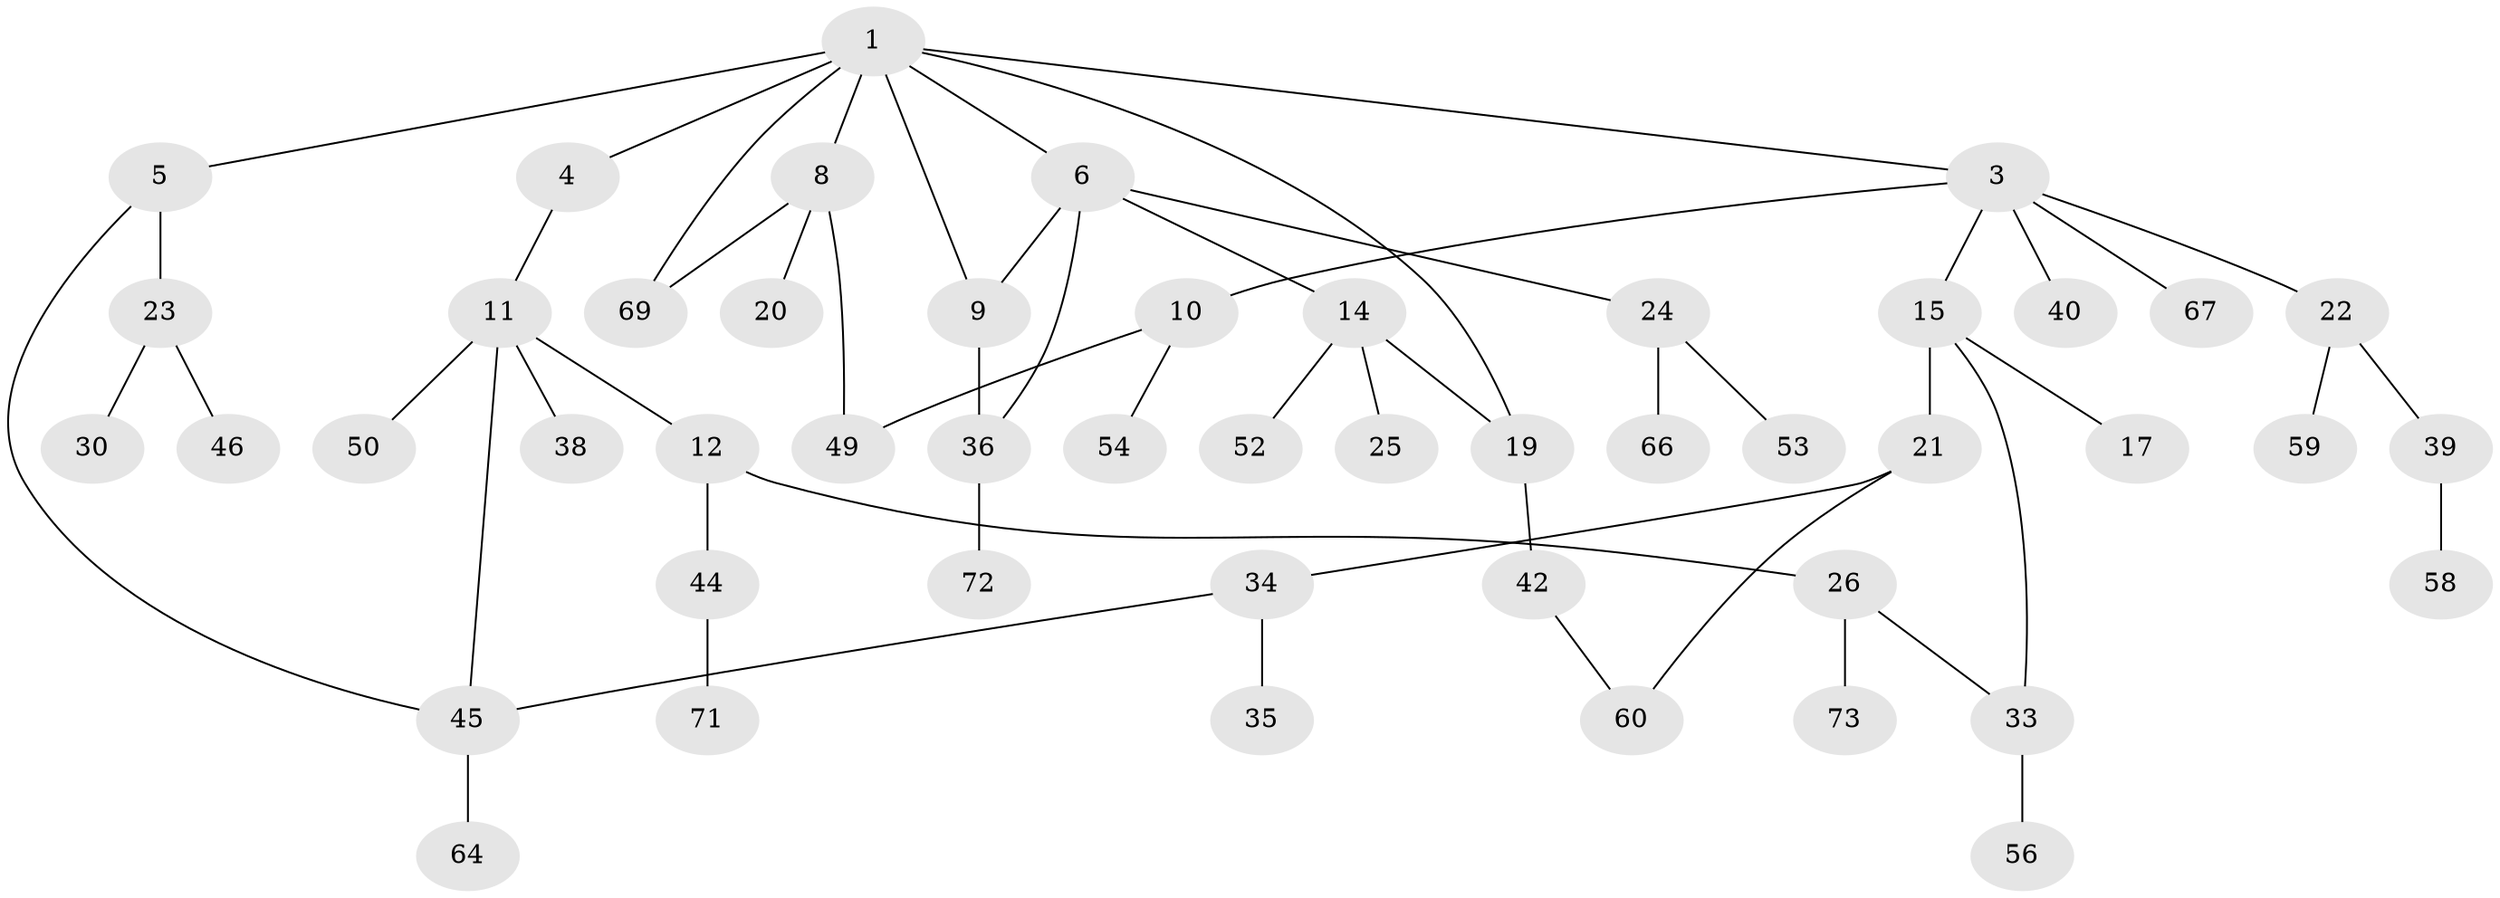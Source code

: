 // Generated by graph-tools (version 1.1) at 2025/51/02/27/25 19:51:40]
// undirected, 49 vertices, 57 edges
graph export_dot {
graph [start="1"]
  node [color=gray90,style=filled];
  1 [super="+2"];
  3 [super="+7"];
  4 [super="+18"];
  5;
  6 [super="+13"];
  8 [super="+65"];
  9 [super="+51"];
  10 [super="+47"];
  11 [super="+62"];
  12;
  14 [super="+31"];
  15 [super="+16"];
  17;
  19 [super="+27"];
  20;
  21;
  22 [super="+37"];
  23 [super="+28"];
  24 [super="+68"];
  25 [super="+61"];
  26 [super="+29"];
  30 [super="+32"];
  33 [super="+43"];
  34 [super="+70"];
  35;
  36 [super="+55"];
  38;
  39 [super="+41"];
  40;
  42;
  44 [super="+48"];
  45 [super="+63"];
  46;
  49 [super="+57"];
  50;
  52;
  53;
  54;
  56;
  58;
  59;
  60;
  64;
  66;
  67;
  69;
  71;
  72;
  73;
  1 -- 69;
  1 -- 3;
  1 -- 4;
  1 -- 5;
  1 -- 6;
  1 -- 8;
  1 -- 9;
  1 -- 19;
  3 -- 22;
  3 -- 67;
  3 -- 40;
  3 -- 10;
  3 -- 15;
  4 -- 11;
  5 -- 23;
  5 -- 45;
  6 -- 9;
  6 -- 24;
  6 -- 36;
  6 -- 14;
  8 -- 20;
  8 -- 69;
  8 -- 49;
  9 -- 36;
  10 -- 54;
  10 -- 49;
  11 -- 12;
  11 -- 38;
  11 -- 50;
  11 -- 45;
  12 -- 26;
  12 -- 44;
  14 -- 25;
  14 -- 52;
  14 -- 19;
  15 -- 33;
  15 -- 17;
  15 -- 21;
  19 -- 42;
  21 -- 34;
  21 -- 60;
  22 -- 59;
  22 -- 39;
  23 -- 46;
  23 -- 30;
  24 -- 53;
  24 -- 66;
  26 -- 33;
  26 -- 73;
  33 -- 56;
  34 -- 35;
  34 -- 45;
  36 -- 72;
  39 -- 58;
  42 -- 60;
  44 -- 71;
  45 -- 64;
}
